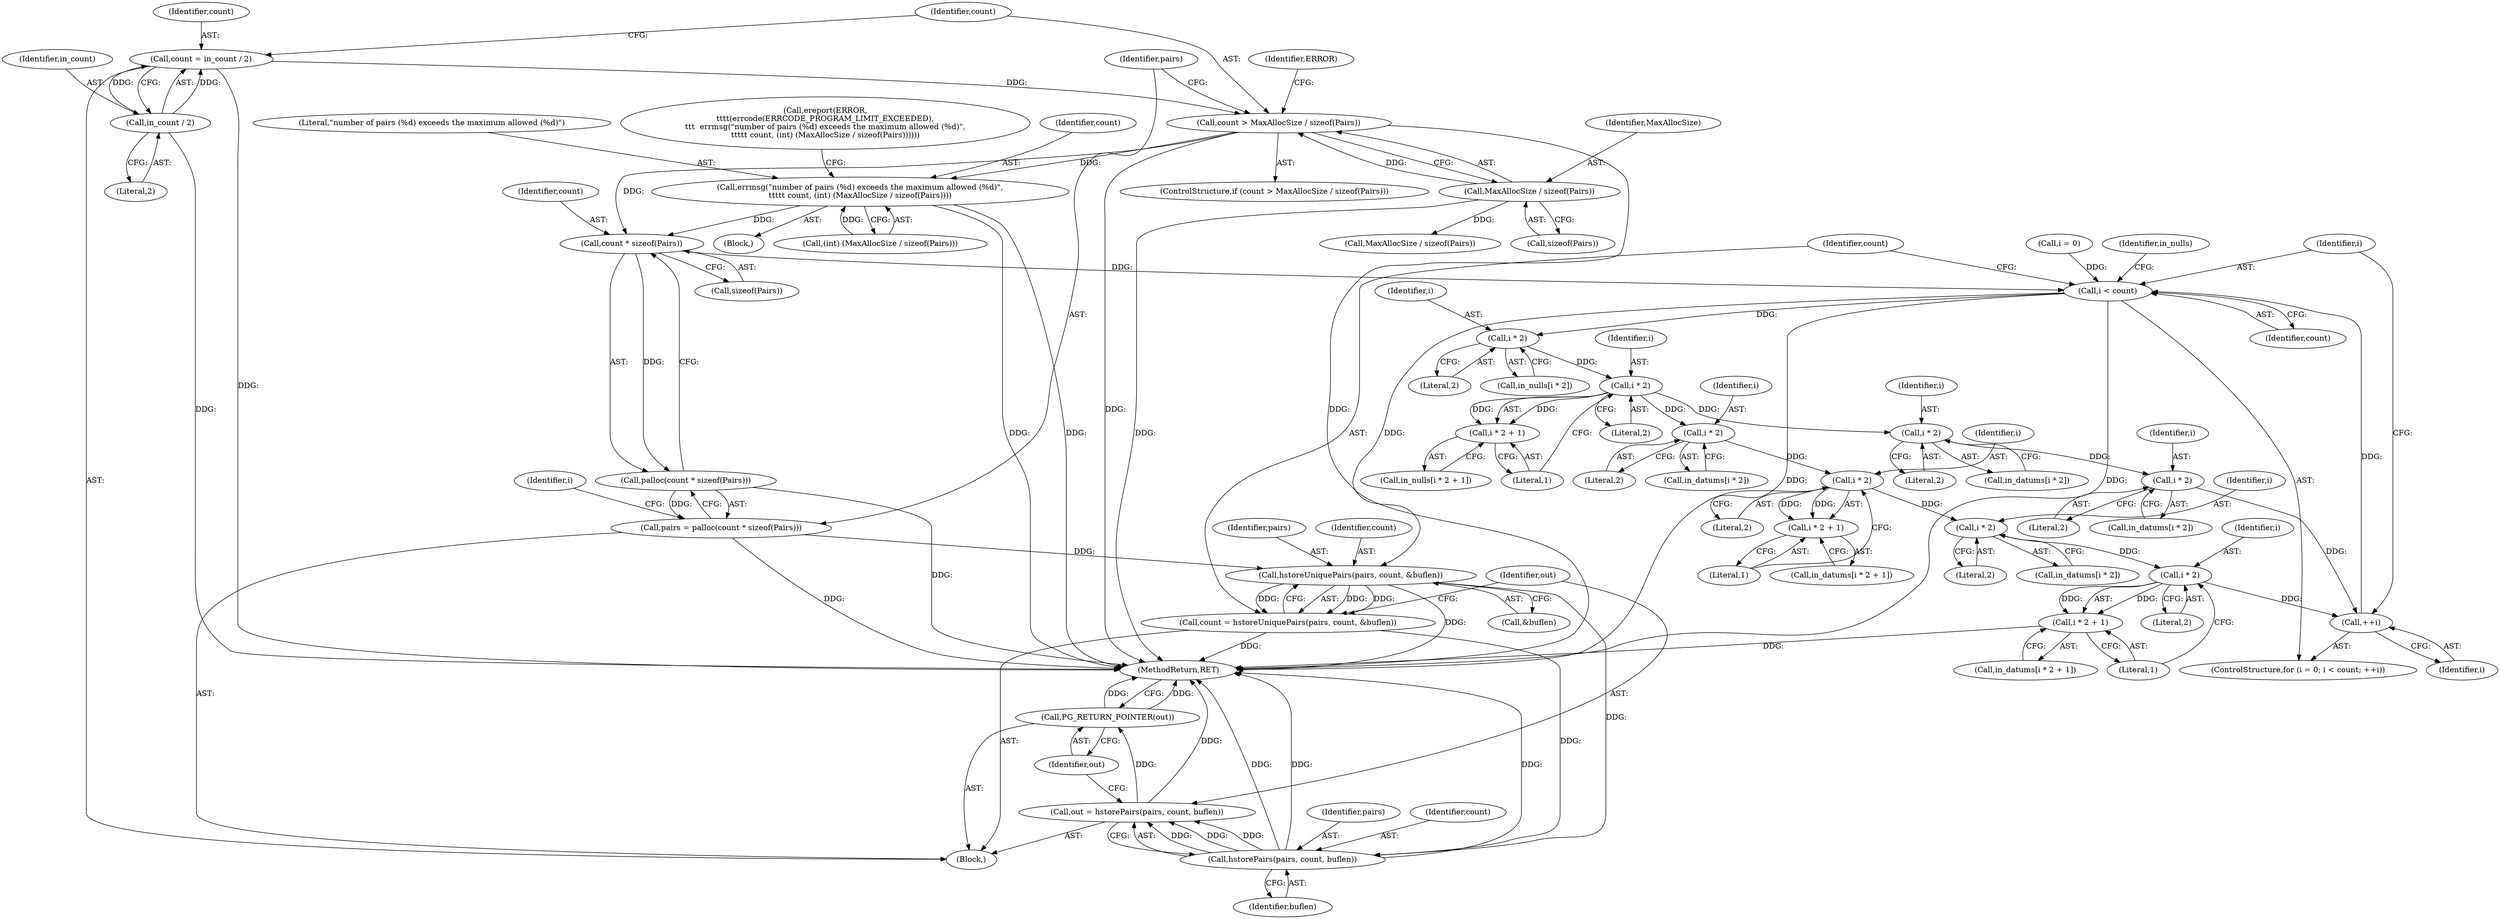 digraph "0_postgres_31400a673325147e1205326008e32135a78b4d8a@API" {
"1000198" [label="(Call,count > MaxAllocSize / sizeof(Pairs))"];
"1000192" [label="(Call,count = in_count / 2)"];
"1000194" [label="(Call,in_count / 2)"];
"1000200" [label="(Call,MaxAllocSize / sizeof(Pairs))"];
"1000209" [label="(Call,errmsg(\"number of pairs (%d) exceeds the maximum allowed (%d)\",\n\t\t\t\t\t count, (int) (MaxAllocSize / sizeof(Pairs))))"];
"1000221" [label="(Call,count * sizeof(Pairs))"];
"1000220" [label="(Call,palloc(count * sizeof(Pairs)))"];
"1000218" [label="(Call,pairs = palloc(count * sizeof(Pairs)))"];
"1000382" [label="(Call,hstoreUniquePairs(pairs, count, &buflen))"];
"1000380" [label="(Call,count = hstoreUniquePairs(pairs, count, &buflen))"];
"1000389" [label="(Call,hstorePairs(pairs, count, buflen))"];
"1000387" [label="(Call,out = hstorePairs(pairs, count, buflen))"];
"1000393" [label="(Call,PG_RETURN_POINTER(out))"];
"1000229" [label="(Call,i < count)"];
"1000238" [label="(Call,i * 2)"];
"1000252" [label="(Call,i * 2)"];
"1000251" [label="(Call,i * 2 + 1)"];
"1000266" [label="(Call,i * 2)"];
"1000286" [label="(Call,i * 2)"];
"1000232" [label="(Call,++i)"];
"1000321" [label="(Call,i * 2)"];
"1000334" [label="(Call,i * 2)"];
"1000333" [label="(Call,i * 2 + 1)"];
"1000348" [label="(Call,i * 2)"];
"1000362" [label="(Call,i * 2)"];
"1000361" [label="(Call,i * 2 + 1)"];
"1000205" [label="(Identifier,ERROR)"];
"1000287" [label="(Identifier,i)"];
"1000333" [label="(Call,i * 2 + 1)"];
"1000195" [label="(Identifier,in_count)"];
"1000227" [label="(Identifier,i)"];
"1000387" [label="(Call,out = hstorePairs(pairs, count, buflen))"];
"1000395" [label="(MethodReturn,RET)"];
"1000346" [label="(Call,in_datums[i * 2])"];
"1000218" [label="(Call,pairs = palloc(count * sizeof(Pairs)))"];
"1000284" [label="(Call,in_datums[i * 2])"];
"1000219" [label="(Identifier,pairs)"];
"1000240" [label="(Literal,2)"];
"1000334" [label="(Call,i * 2)"];
"1000204" [label="(Call,ereport(ERROR,\n\t\t\t\t(errcode(ERRCODE_PROGRAM_LIMIT_EXCEEDED),\n\t\t\t  errmsg(\"number of pairs (%d) exceeds the maximum allowed (%d)\",\n\t\t\t\t\t count, (int) (MaxAllocSize / sizeof(Pairs))))))"];
"1000363" [label="(Identifier,i)"];
"1000392" [label="(Identifier,buflen)"];
"1000384" [label="(Identifier,count)"];
"1000385" [label="(Call,&buflen)"];
"1000350" [label="(Literal,2)"];
"1000103" [label="(Block,)"];
"1000251" [label="(Call,i * 2 + 1)"];
"1000336" [label="(Literal,2)"];
"1000254" [label="(Literal,2)"];
"1000193" [label="(Identifier,count)"];
"1000321" [label="(Call,i * 2)"];
"1000253" [label="(Identifier,i)"];
"1000390" [label="(Identifier,pairs)"];
"1000361" [label="(Call,i * 2 + 1)"];
"1000236" [label="(Call,in_nulls[i * 2])"];
"1000211" [label="(Identifier,count)"];
"1000225" [label="(ControlStructure,for (i = 0; i < count; ++i))"];
"1000323" [label="(Literal,2)"];
"1000200" [label="(Call,MaxAllocSize / sizeof(Pairs))"];
"1000383" [label="(Identifier,pairs)"];
"1000267" [label="(Identifier,i)"];
"1000348" [label="(Call,i * 2)"];
"1000288" [label="(Literal,2)"];
"1000337" [label="(Literal,1)"];
"1000382" [label="(Call,hstoreUniquePairs(pairs, count, &buflen))"];
"1000232" [label="(Call,++i)"];
"1000238" [label="(Call,i * 2)"];
"1000222" [label="(Identifier,count)"];
"1000221" [label="(Call,count * sizeof(Pairs))"];
"1000199" [label="(Identifier,count)"];
"1000359" [label="(Call,in_datums[i * 2 + 1])"];
"1000255" [label="(Literal,1)"];
"1000393" [label="(Call,PG_RETURN_POINTER(out))"];
"1000194" [label="(Call,in_count / 2)"];
"1000197" [label="(ControlStructure,if (count > MaxAllocSize / sizeof(Pairs)))"];
"1000268" [label="(Literal,2)"];
"1000362" [label="(Call,i * 2)"];
"1000249" [label="(Call,in_nulls[i * 2 + 1])"];
"1000322" [label="(Identifier,i)"];
"1000226" [label="(Call,i = 0)"];
"1000206" [label="(Block,)"];
"1000233" [label="(Identifier,i)"];
"1000237" [label="(Identifier,in_nulls)"];
"1000389" [label="(Call,hstorePairs(pairs, count, buflen))"];
"1000192" [label="(Call,count = in_count / 2)"];
"1000209" [label="(Call,errmsg(\"number of pairs (%d) exceeds the maximum allowed (%d)\",\n\t\t\t\t\t count, (int) (MaxAllocSize / sizeof(Pairs))))"];
"1000252" [label="(Call,i * 2)"];
"1000335" [label="(Identifier,i)"];
"1000381" [label="(Identifier,count)"];
"1000319" [label="(Call,in_datums[i * 2])"];
"1000198" [label="(Call,count > MaxAllocSize / sizeof(Pairs))"];
"1000231" [label="(Identifier,count)"];
"1000286" [label="(Call,i * 2)"];
"1000230" [label="(Identifier,i)"];
"1000349" [label="(Identifier,i)"];
"1000210" [label="(Literal,\"number of pairs (%d) exceeds the maximum allowed (%d)\")"];
"1000391" [label="(Identifier,count)"];
"1000214" [label="(Call,MaxAllocSize / sizeof(Pairs))"];
"1000331" [label="(Call,in_datums[i * 2 + 1])"];
"1000201" [label="(Identifier,MaxAllocSize)"];
"1000220" [label="(Call,palloc(count * sizeof(Pairs)))"];
"1000380" [label="(Call,count = hstoreUniquePairs(pairs, count, &buflen))"];
"1000229" [label="(Call,i < count)"];
"1000365" [label="(Literal,1)"];
"1000196" [label="(Literal,2)"];
"1000394" [label="(Identifier,out)"];
"1000364" [label="(Literal,2)"];
"1000202" [label="(Call,sizeof(Pairs))"];
"1000239" [label="(Identifier,i)"];
"1000388" [label="(Identifier,out)"];
"1000264" [label="(Call,in_datums[i * 2])"];
"1000212" [label="(Call,(int) (MaxAllocSize / sizeof(Pairs)))"];
"1000266" [label="(Call,i * 2)"];
"1000223" [label="(Call,sizeof(Pairs))"];
"1000198" -> "1000197"  [label="AST: "];
"1000198" -> "1000200"  [label="CFG: "];
"1000199" -> "1000198"  [label="AST: "];
"1000200" -> "1000198"  [label="AST: "];
"1000205" -> "1000198"  [label="CFG: "];
"1000219" -> "1000198"  [label="CFG: "];
"1000198" -> "1000395"  [label="DDG: "];
"1000198" -> "1000395"  [label="DDG: "];
"1000192" -> "1000198"  [label="DDG: "];
"1000200" -> "1000198"  [label="DDG: "];
"1000198" -> "1000209"  [label="DDG: "];
"1000198" -> "1000221"  [label="DDG: "];
"1000192" -> "1000103"  [label="AST: "];
"1000192" -> "1000194"  [label="CFG: "];
"1000193" -> "1000192"  [label="AST: "];
"1000194" -> "1000192"  [label="AST: "];
"1000199" -> "1000192"  [label="CFG: "];
"1000192" -> "1000395"  [label="DDG: "];
"1000194" -> "1000192"  [label="DDG: "];
"1000194" -> "1000192"  [label="DDG: "];
"1000194" -> "1000196"  [label="CFG: "];
"1000195" -> "1000194"  [label="AST: "];
"1000196" -> "1000194"  [label="AST: "];
"1000194" -> "1000395"  [label="DDG: "];
"1000200" -> "1000202"  [label="CFG: "];
"1000201" -> "1000200"  [label="AST: "];
"1000202" -> "1000200"  [label="AST: "];
"1000200" -> "1000395"  [label="DDG: "];
"1000200" -> "1000214"  [label="DDG: "];
"1000209" -> "1000206"  [label="AST: "];
"1000209" -> "1000212"  [label="CFG: "];
"1000210" -> "1000209"  [label="AST: "];
"1000211" -> "1000209"  [label="AST: "];
"1000212" -> "1000209"  [label="AST: "];
"1000204" -> "1000209"  [label="CFG: "];
"1000209" -> "1000395"  [label="DDG: "];
"1000209" -> "1000395"  [label="DDG: "];
"1000212" -> "1000209"  [label="DDG: "];
"1000209" -> "1000221"  [label="DDG: "];
"1000221" -> "1000220"  [label="AST: "];
"1000221" -> "1000223"  [label="CFG: "];
"1000222" -> "1000221"  [label="AST: "];
"1000223" -> "1000221"  [label="AST: "];
"1000220" -> "1000221"  [label="CFG: "];
"1000221" -> "1000220"  [label="DDG: "];
"1000221" -> "1000229"  [label="DDG: "];
"1000220" -> "1000218"  [label="AST: "];
"1000218" -> "1000220"  [label="CFG: "];
"1000220" -> "1000395"  [label="DDG: "];
"1000220" -> "1000218"  [label="DDG: "];
"1000218" -> "1000103"  [label="AST: "];
"1000219" -> "1000218"  [label="AST: "];
"1000227" -> "1000218"  [label="CFG: "];
"1000218" -> "1000395"  [label="DDG: "];
"1000218" -> "1000382"  [label="DDG: "];
"1000382" -> "1000380"  [label="AST: "];
"1000382" -> "1000385"  [label="CFG: "];
"1000383" -> "1000382"  [label="AST: "];
"1000384" -> "1000382"  [label="AST: "];
"1000385" -> "1000382"  [label="AST: "];
"1000380" -> "1000382"  [label="CFG: "];
"1000382" -> "1000395"  [label="DDG: "];
"1000382" -> "1000380"  [label="DDG: "];
"1000382" -> "1000380"  [label="DDG: "];
"1000382" -> "1000380"  [label="DDG: "];
"1000229" -> "1000382"  [label="DDG: "];
"1000382" -> "1000389"  [label="DDG: "];
"1000380" -> "1000103"  [label="AST: "];
"1000381" -> "1000380"  [label="AST: "];
"1000388" -> "1000380"  [label="CFG: "];
"1000380" -> "1000395"  [label="DDG: "];
"1000380" -> "1000389"  [label="DDG: "];
"1000389" -> "1000387"  [label="AST: "];
"1000389" -> "1000392"  [label="CFG: "];
"1000390" -> "1000389"  [label="AST: "];
"1000391" -> "1000389"  [label="AST: "];
"1000392" -> "1000389"  [label="AST: "];
"1000387" -> "1000389"  [label="CFG: "];
"1000389" -> "1000395"  [label="DDG: "];
"1000389" -> "1000395"  [label="DDG: "];
"1000389" -> "1000395"  [label="DDG: "];
"1000389" -> "1000387"  [label="DDG: "];
"1000389" -> "1000387"  [label="DDG: "];
"1000389" -> "1000387"  [label="DDG: "];
"1000387" -> "1000103"  [label="AST: "];
"1000388" -> "1000387"  [label="AST: "];
"1000394" -> "1000387"  [label="CFG: "];
"1000387" -> "1000395"  [label="DDG: "];
"1000387" -> "1000393"  [label="DDG: "];
"1000393" -> "1000103"  [label="AST: "];
"1000393" -> "1000394"  [label="CFG: "];
"1000394" -> "1000393"  [label="AST: "];
"1000395" -> "1000393"  [label="CFG: "];
"1000393" -> "1000395"  [label="DDG: "];
"1000393" -> "1000395"  [label="DDG: "];
"1000229" -> "1000225"  [label="AST: "];
"1000229" -> "1000231"  [label="CFG: "];
"1000230" -> "1000229"  [label="AST: "];
"1000231" -> "1000229"  [label="AST: "];
"1000237" -> "1000229"  [label="CFG: "];
"1000381" -> "1000229"  [label="CFG: "];
"1000229" -> "1000395"  [label="DDG: "];
"1000229" -> "1000395"  [label="DDG: "];
"1000226" -> "1000229"  [label="DDG: "];
"1000232" -> "1000229"  [label="DDG: "];
"1000229" -> "1000238"  [label="DDG: "];
"1000238" -> "1000236"  [label="AST: "];
"1000238" -> "1000240"  [label="CFG: "];
"1000239" -> "1000238"  [label="AST: "];
"1000240" -> "1000238"  [label="AST: "];
"1000236" -> "1000238"  [label="CFG: "];
"1000238" -> "1000252"  [label="DDG: "];
"1000252" -> "1000251"  [label="AST: "];
"1000252" -> "1000254"  [label="CFG: "];
"1000253" -> "1000252"  [label="AST: "];
"1000254" -> "1000252"  [label="AST: "];
"1000255" -> "1000252"  [label="CFG: "];
"1000252" -> "1000251"  [label="DDG: "];
"1000252" -> "1000251"  [label="DDG: "];
"1000252" -> "1000266"  [label="DDG: "];
"1000252" -> "1000321"  [label="DDG: "];
"1000251" -> "1000249"  [label="AST: "];
"1000251" -> "1000255"  [label="CFG: "];
"1000255" -> "1000251"  [label="AST: "];
"1000249" -> "1000251"  [label="CFG: "];
"1000266" -> "1000264"  [label="AST: "];
"1000266" -> "1000268"  [label="CFG: "];
"1000267" -> "1000266"  [label="AST: "];
"1000268" -> "1000266"  [label="AST: "];
"1000264" -> "1000266"  [label="CFG: "];
"1000266" -> "1000286"  [label="DDG: "];
"1000286" -> "1000284"  [label="AST: "];
"1000286" -> "1000288"  [label="CFG: "];
"1000287" -> "1000286"  [label="AST: "];
"1000288" -> "1000286"  [label="AST: "];
"1000284" -> "1000286"  [label="CFG: "];
"1000286" -> "1000232"  [label="DDG: "];
"1000232" -> "1000225"  [label="AST: "];
"1000232" -> "1000233"  [label="CFG: "];
"1000233" -> "1000232"  [label="AST: "];
"1000230" -> "1000232"  [label="CFG: "];
"1000362" -> "1000232"  [label="DDG: "];
"1000321" -> "1000319"  [label="AST: "];
"1000321" -> "1000323"  [label="CFG: "];
"1000322" -> "1000321"  [label="AST: "];
"1000323" -> "1000321"  [label="AST: "];
"1000319" -> "1000321"  [label="CFG: "];
"1000321" -> "1000334"  [label="DDG: "];
"1000334" -> "1000333"  [label="AST: "];
"1000334" -> "1000336"  [label="CFG: "];
"1000335" -> "1000334"  [label="AST: "];
"1000336" -> "1000334"  [label="AST: "];
"1000337" -> "1000334"  [label="CFG: "];
"1000334" -> "1000333"  [label="DDG: "];
"1000334" -> "1000333"  [label="DDG: "];
"1000334" -> "1000348"  [label="DDG: "];
"1000333" -> "1000331"  [label="AST: "];
"1000333" -> "1000337"  [label="CFG: "];
"1000337" -> "1000333"  [label="AST: "];
"1000331" -> "1000333"  [label="CFG: "];
"1000348" -> "1000346"  [label="AST: "];
"1000348" -> "1000350"  [label="CFG: "];
"1000349" -> "1000348"  [label="AST: "];
"1000350" -> "1000348"  [label="AST: "];
"1000346" -> "1000348"  [label="CFG: "];
"1000348" -> "1000362"  [label="DDG: "];
"1000362" -> "1000361"  [label="AST: "];
"1000362" -> "1000364"  [label="CFG: "];
"1000363" -> "1000362"  [label="AST: "];
"1000364" -> "1000362"  [label="AST: "];
"1000365" -> "1000362"  [label="CFG: "];
"1000362" -> "1000361"  [label="DDG: "];
"1000362" -> "1000361"  [label="DDG: "];
"1000361" -> "1000359"  [label="AST: "];
"1000361" -> "1000365"  [label="CFG: "];
"1000365" -> "1000361"  [label="AST: "];
"1000359" -> "1000361"  [label="CFG: "];
"1000361" -> "1000395"  [label="DDG: "];
}
